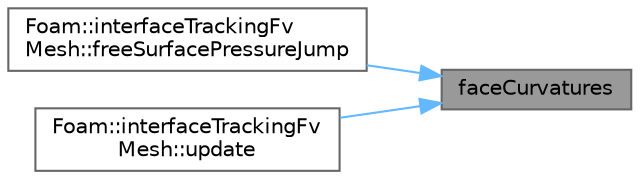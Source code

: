 digraph "faceCurvatures"
{
 // LATEX_PDF_SIZE
  bgcolor="transparent";
  edge [fontname=Helvetica,fontsize=10,labelfontname=Helvetica,labelfontsize=10];
  node [fontname=Helvetica,fontsize=10,shape=box,height=0.2,width=0.4];
  rankdir="RL";
  Node1 [id="Node000001",label="faceCurvatures",height=0.2,width=0.4,color="gray40", fillcolor="grey60", style="filled", fontcolor="black",tooltip=" "];
  Node1 -> Node2 [id="edge1_Node000001_Node000002",dir="back",color="steelblue1",style="solid",tooltip=" "];
  Node2 [id="Node000002",label="Foam::interfaceTrackingFv\lMesh::freeSurfacePressureJump",height=0.2,width=0.4,color="grey40", fillcolor="white", style="filled",URL="$classFoam_1_1interfaceTrackingFvMesh.html#aeabcf3f05aefae884beea7102c8ea8e2",tooltip=" "];
  Node1 -> Node3 [id="edge2_Node000001_Node000003",dir="back",color="steelblue1",style="solid",tooltip=" "];
  Node3 [id="Node000003",label="Foam::interfaceTrackingFv\lMesh::update",height=0.2,width=0.4,color="grey40", fillcolor="white", style="filled",URL="$classFoam_1_1interfaceTrackingFvMesh.html#aa2aac016e2bf7b5bd2b271786c2791aa",tooltip=" "];
}
